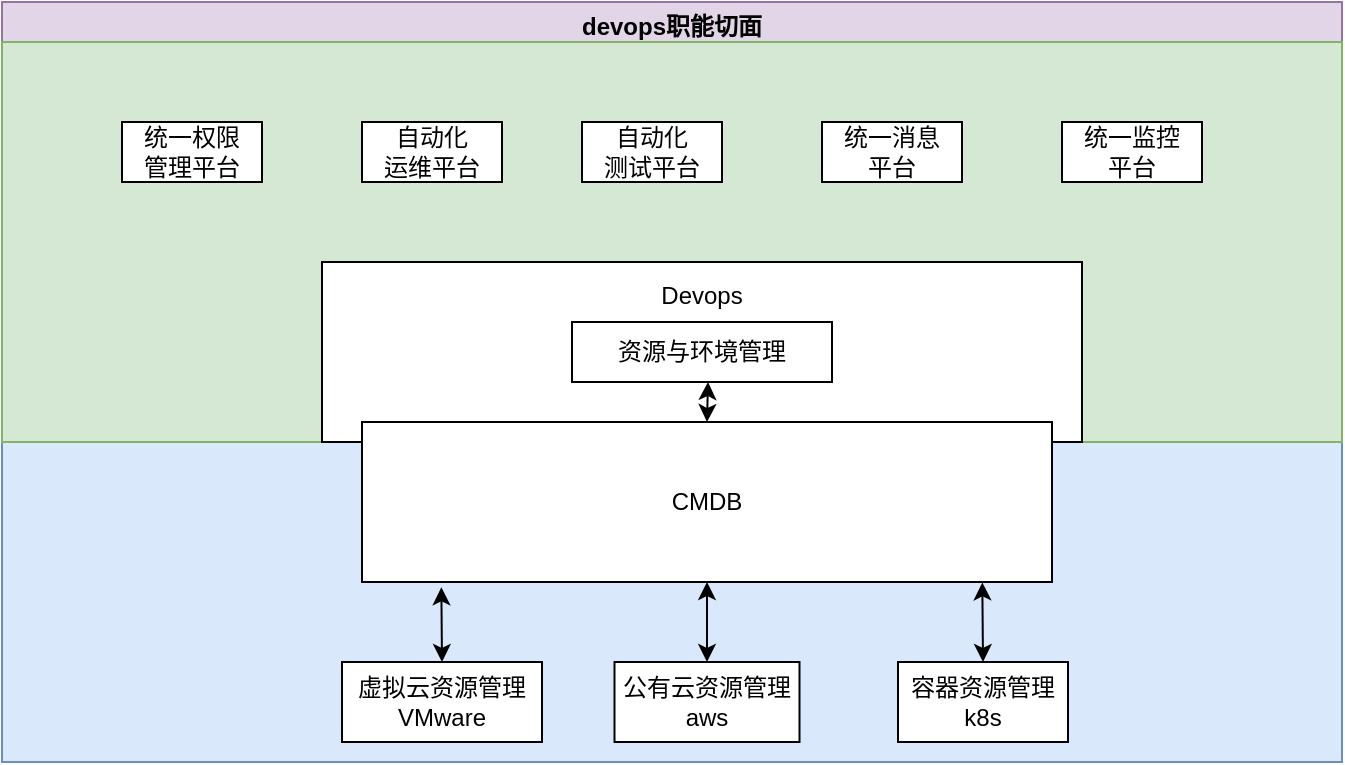 <mxfile version="20.0.1" type="github">
  <diagram id="wFE0QG_FPsp0jaGvCLVb" name="Page-1">
    <mxGraphModel dx="1038" dy="539" grid="1" gridSize="10" guides="1" tooltips="1" connect="1" arrows="1" fold="1" page="1" pageScale="1" pageWidth="850" pageHeight="1100" math="0" shadow="0">
      <root>
        <mxCell id="0" />
        <mxCell id="1" parent="0" />
        <mxCell id="_naBQCB_jhAhzEp41lhB-8" value="devops职能切面" style="swimlane;fillColor=#e1d5e7;strokeColor=#9673a6;" vertex="1" parent="1">
          <mxGeometry x="100" y="60" width="670" height="380" as="geometry" />
        </mxCell>
        <mxCell id="_naBQCB_jhAhzEp41lhB-9" value="" style="rounded=0;whiteSpace=wrap;html=1;fillColor=#dae8fc;strokeColor=#6c8ebf;" vertex="1" parent="_naBQCB_jhAhzEp41lhB-8">
          <mxGeometry y="220" width="670" height="160" as="geometry" />
        </mxCell>
        <mxCell id="_naBQCB_jhAhzEp41lhB-10" value="" style="rounded=0;whiteSpace=wrap;html=1;fillColor=#d5e8d4;strokeColor=#82b366;" vertex="1" parent="_naBQCB_jhAhzEp41lhB-8">
          <mxGeometry y="20" width="670" height="200" as="geometry" />
        </mxCell>
        <mxCell id="_naBQCB_jhAhzEp41lhB-11" value="Devops&lt;br&gt;&lt;br&gt;&lt;br&gt;&lt;br&gt;&lt;br&gt;" style="rounded=0;whiteSpace=wrap;html=1;" vertex="1" parent="_naBQCB_jhAhzEp41lhB-8">
          <mxGeometry x="160" y="130" width="380" height="90" as="geometry" />
        </mxCell>
        <mxCell id="_naBQCB_jhAhzEp41lhB-12" value="CMDB" style="rounded=0;whiteSpace=wrap;html=1;" vertex="1" parent="_naBQCB_jhAhzEp41lhB-8">
          <mxGeometry x="180" y="210" width="345" height="80" as="geometry" />
        </mxCell>
        <mxCell id="_naBQCB_jhAhzEp41lhB-13" value="资源与环境管理" style="rounded=0;whiteSpace=wrap;html=1;" vertex="1" parent="_naBQCB_jhAhzEp41lhB-8">
          <mxGeometry x="285" y="160" width="130" height="30" as="geometry" />
        </mxCell>
        <mxCell id="_naBQCB_jhAhzEp41lhB-17" value="虚拟云资源管理&lt;br&gt;VMware" style="rounded=0;whiteSpace=wrap;html=1;" vertex="1" parent="_naBQCB_jhAhzEp41lhB-8">
          <mxGeometry x="170" y="330" width="100" height="40" as="geometry" />
        </mxCell>
        <mxCell id="_naBQCB_jhAhzEp41lhB-18" value="公有云资源管理&lt;br&gt;aws" style="rounded=0;whiteSpace=wrap;html=1;" vertex="1" parent="_naBQCB_jhAhzEp41lhB-8">
          <mxGeometry x="306.25" y="330" width="92.5" height="40" as="geometry" />
        </mxCell>
        <mxCell id="_naBQCB_jhAhzEp41lhB-21" value="容器资源管理&lt;br&gt;k8s" style="rounded=0;whiteSpace=wrap;html=1;" vertex="1" parent="_naBQCB_jhAhzEp41lhB-8">
          <mxGeometry x="448" y="330" width="85" height="40" as="geometry" />
        </mxCell>
        <mxCell id="_naBQCB_jhAhzEp41lhB-22" value="" style="endArrow=classic;startArrow=classic;html=1;rounded=0;exitX=0.5;exitY=0;exitDx=0;exitDy=0;entryX=0.115;entryY=1.033;entryDx=0;entryDy=0;entryPerimeter=0;" edge="1" parent="_naBQCB_jhAhzEp41lhB-8" source="_naBQCB_jhAhzEp41lhB-17" target="_naBQCB_jhAhzEp41lhB-12">
          <mxGeometry width="50" height="50" relative="1" as="geometry">
            <mxPoint x="362.5" y="220" as="sourcePoint" />
            <mxPoint x="363" y="200" as="targetPoint" />
            <Array as="points">
              <mxPoint x="220" y="330" />
            </Array>
          </mxGeometry>
        </mxCell>
        <mxCell id="_naBQCB_jhAhzEp41lhB-23" value="" style="endArrow=classic;startArrow=classic;html=1;rounded=0;exitX=0.5;exitY=0;exitDx=0;exitDy=0;entryX=0.5;entryY=1;entryDx=0;entryDy=0;" edge="1" parent="_naBQCB_jhAhzEp41lhB-8" source="_naBQCB_jhAhzEp41lhB-18" target="_naBQCB_jhAhzEp41lhB-12">
          <mxGeometry width="50" height="50" relative="1" as="geometry">
            <mxPoint x="352.33" y="327.36" as="sourcePoint" />
            <mxPoint x="352.005" y="290" as="targetPoint" />
            <Array as="points" />
          </mxGeometry>
        </mxCell>
        <mxCell id="_naBQCB_jhAhzEp41lhB-24" value="" style="endArrow=classic;startArrow=classic;html=1;rounded=0;exitX=0.5;exitY=0;exitDx=0;exitDy=0;entryX=0.899;entryY=1.003;entryDx=0;entryDy=0;entryPerimeter=0;" edge="1" parent="_naBQCB_jhAhzEp41lhB-8" source="_naBQCB_jhAhzEp41lhB-21" target="_naBQCB_jhAhzEp41lhB-12">
          <mxGeometry width="50" height="50" relative="1" as="geometry">
            <mxPoint x="489.83" y="327.36" as="sourcePoint" />
            <mxPoint x="490" y="290" as="targetPoint" />
            <Array as="points" />
          </mxGeometry>
        </mxCell>
        <mxCell id="_naBQCB_jhAhzEp41lhB-25" value="统一消息&lt;br&gt;平台" style="rounded=0;whiteSpace=wrap;html=1;" vertex="1" parent="_naBQCB_jhAhzEp41lhB-8">
          <mxGeometry x="410" y="60" width="70" height="30" as="geometry" />
        </mxCell>
        <mxCell id="_naBQCB_jhAhzEp41lhB-26" value="自动化&lt;br&gt;运维平台" style="rounded=0;whiteSpace=wrap;html=1;" vertex="1" parent="_naBQCB_jhAhzEp41lhB-8">
          <mxGeometry x="180" y="60" width="70" height="30" as="geometry" />
        </mxCell>
        <mxCell id="_naBQCB_jhAhzEp41lhB-28" value="自动化&lt;br&gt;测试平台" style="rounded=0;whiteSpace=wrap;html=1;" vertex="1" parent="_naBQCB_jhAhzEp41lhB-8">
          <mxGeometry x="290" y="60" width="70" height="30" as="geometry" />
        </mxCell>
        <mxCell id="_naBQCB_jhAhzEp41lhB-29" value="统一监控&lt;br&gt;平台" style="rounded=0;whiteSpace=wrap;html=1;" vertex="1" parent="_naBQCB_jhAhzEp41lhB-8">
          <mxGeometry x="530" y="60" width="70" height="30" as="geometry" />
        </mxCell>
        <mxCell id="_naBQCB_jhAhzEp41lhB-30" value="统一权限&lt;br&gt;管理平台" style="rounded=0;whiteSpace=wrap;html=1;" vertex="1" parent="_naBQCB_jhAhzEp41lhB-8">
          <mxGeometry x="60" y="60" width="70" height="30" as="geometry" />
        </mxCell>
        <mxCell id="_naBQCB_jhAhzEp41lhB-16" value="" style="endArrow=classic;startArrow=classic;html=1;rounded=0;exitX=0.5;exitY=0;exitDx=0;exitDy=0;" edge="1" parent="1" source="_naBQCB_jhAhzEp41lhB-12">
          <mxGeometry width="50" height="50" relative="1" as="geometry">
            <mxPoint x="400" y="260" as="sourcePoint" />
            <mxPoint x="453" y="250" as="targetPoint" />
          </mxGeometry>
        </mxCell>
      </root>
    </mxGraphModel>
  </diagram>
</mxfile>
